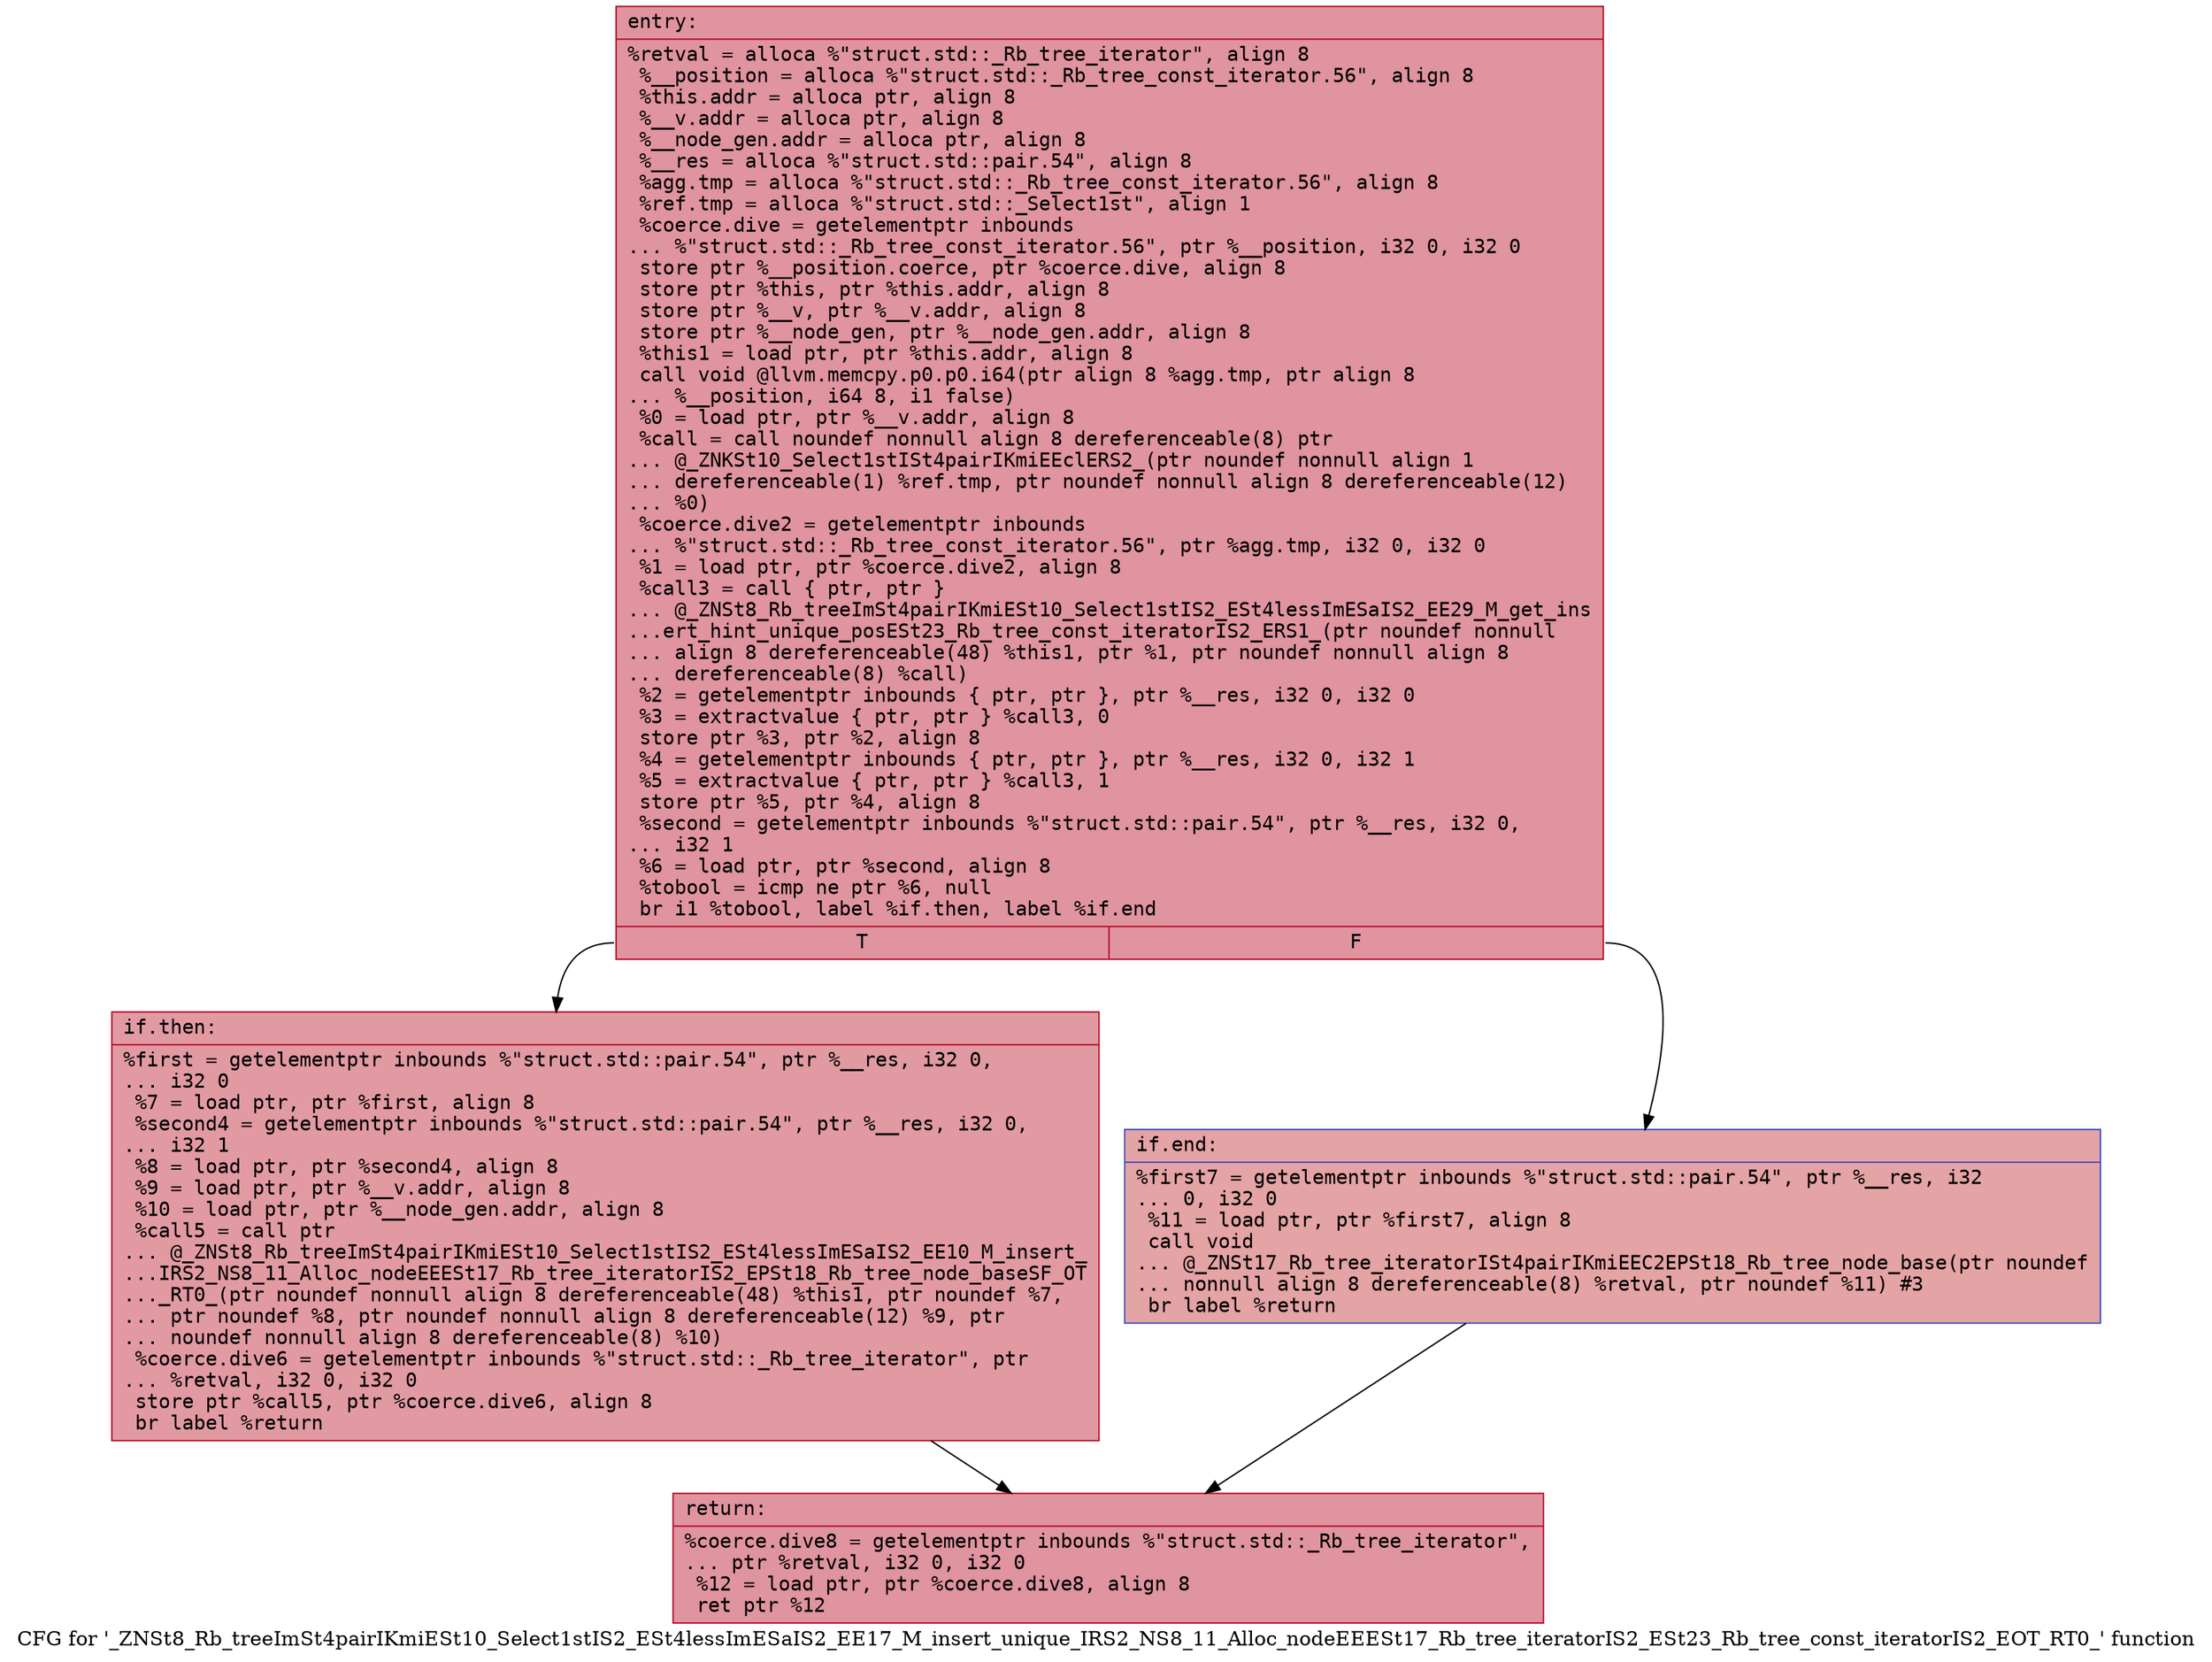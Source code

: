 digraph "CFG for '_ZNSt8_Rb_treeImSt4pairIKmiESt10_Select1stIS2_ESt4lessImESaIS2_EE17_M_insert_unique_IRS2_NS8_11_Alloc_nodeEEESt17_Rb_tree_iteratorIS2_ESt23_Rb_tree_const_iteratorIS2_EOT_RT0_' function" {
	label="CFG for '_ZNSt8_Rb_treeImSt4pairIKmiESt10_Select1stIS2_ESt4lessImESaIS2_EE17_M_insert_unique_IRS2_NS8_11_Alloc_nodeEEESt17_Rb_tree_iteratorIS2_ESt23_Rb_tree_const_iteratorIS2_EOT_RT0_' function";

	Node0x55dfe4be9f60 [shape=record,color="#b70d28ff", style=filled, fillcolor="#b70d2870" fontname="Courier",label="{entry:\l|  %retval = alloca %\"struct.std::_Rb_tree_iterator\", align 8\l  %__position = alloca %\"struct.std::_Rb_tree_const_iterator.56\", align 8\l  %this.addr = alloca ptr, align 8\l  %__v.addr = alloca ptr, align 8\l  %__node_gen.addr = alloca ptr, align 8\l  %__res = alloca %\"struct.std::pair.54\", align 8\l  %agg.tmp = alloca %\"struct.std::_Rb_tree_const_iterator.56\", align 8\l  %ref.tmp = alloca %\"struct.std::_Select1st\", align 1\l  %coerce.dive = getelementptr inbounds\l... %\"struct.std::_Rb_tree_const_iterator.56\", ptr %__position, i32 0, i32 0\l  store ptr %__position.coerce, ptr %coerce.dive, align 8\l  store ptr %this, ptr %this.addr, align 8\l  store ptr %__v, ptr %__v.addr, align 8\l  store ptr %__node_gen, ptr %__node_gen.addr, align 8\l  %this1 = load ptr, ptr %this.addr, align 8\l  call void @llvm.memcpy.p0.p0.i64(ptr align 8 %agg.tmp, ptr align 8\l... %__position, i64 8, i1 false)\l  %0 = load ptr, ptr %__v.addr, align 8\l  %call = call noundef nonnull align 8 dereferenceable(8) ptr\l... @_ZNKSt10_Select1stISt4pairIKmiEEclERS2_(ptr noundef nonnull align 1\l... dereferenceable(1) %ref.tmp, ptr noundef nonnull align 8 dereferenceable(12)\l... %0)\l  %coerce.dive2 = getelementptr inbounds\l... %\"struct.std::_Rb_tree_const_iterator.56\", ptr %agg.tmp, i32 0, i32 0\l  %1 = load ptr, ptr %coerce.dive2, align 8\l  %call3 = call \{ ptr, ptr \}\l... @_ZNSt8_Rb_treeImSt4pairIKmiESt10_Select1stIS2_ESt4lessImESaIS2_EE29_M_get_ins\l...ert_hint_unique_posESt23_Rb_tree_const_iteratorIS2_ERS1_(ptr noundef nonnull\l... align 8 dereferenceable(48) %this1, ptr %1, ptr noundef nonnull align 8\l... dereferenceable(8) %call)\l  %2 = getelementptr inbounds \{ ptr, ptr \}, ptr %__res, i32 0, i32 0\l  %3 = extractvalue \{ ptr, ptr \} %call3, 0\l  store ptr %3, ptr %2, align 8\l  %4 = getelementptr inbounds \{ ptr, ptr \}, ptr %__res, i32 0, i32 1\l  %5 = extractvalue \{ ptr, ptr \} %call3, 1\l  store ptr %5, ptr %4, align 8\l  %second = getelementptr inbounds %\"struct.std::pair.54\", ptr %__res, i32 0,\l... i32 1\l  %6 = load ptr, ptr %second, align 8\l  %tobool = icmp ne ptr %6, null\l  br i1 %tobool, label %if.then, label %if.end\l|{<s0>T|<s1>F}}"];
	Node0x55dfe4be9f60:s0 -> Node0x55dfe4beb450[tooltip="entry -> if.then\nProbability 62.50%" ];
	Node0x55dfe4be9f60:s1 -> Node0x55dfe4beb4c0[tooltip="entry -> if.end\nProbability 37.50%" ];
	Node0x55dfe4beb450 [shape=record,color="#b70d28ff", style=filled, fillcolor="#bb1b2c70" fontname="Courier",label="{if.then:\l|  %first = getelementptr inbounds %\"struct.std::pair.54\", ptr %__res, i32 0,\l... i32 0\l  %7 = load ptr, ptr %first, align 8\l  %second4 = getelementptr inbounds %\"struct.std::pair.54\", ptr %__res, i32 0,\l... i32 1\l  %8 = load ptr, ptr %second4, align 8\l  %9 = load ptr, ptr %__v.addr, align 8\l  %10 = load ptr, ptr %__node_gen.addr, align 8\l  %call5 = call ptr\l... @_ZNSt8_Rb_treeImSt4pairIKmiESt10_Select1stIS2_ESt4lessImESaIS2_EE10_M_insert_\l...IRS2_NS8_11_Alloc_nodeEEESt17_Rb_tree_iteratorIS2_EPSt18_Rb_tree_node_baseSF_OT\l..._RT0_(ptr noundef nonnull align 8 dereferenceable(48) %this1, ptr noundef %7,\l... ptr noundef %8, ptr noundef nonnull align 8 dereferenceable(12) %9, ptr\l... noundef nonnull align 8 dereferenceable(8) %10)\l  %coerce.dive6 = getelementptr inbounds %\"struct.std::_Rb_tree_iterator\", ptr\l... %retval, i32 0, i32 0\l  store ptr %call5, ptr %coerce.dive6, align 8\l  br label %return\l}"];
	Node0x55dfe4beb450 -> Node0x55dfe4bebfa0[tooltip="if.then -> return\nProbability 100.00%" ];
	Node0x55dfe4beb4c0 [shape=record,color="#3d50c3ff", style=filled, fillcolor="#c32e3170" fontname="Courier",label="{if.end:\l|  %first7 = getelementptr inbounds %\"struct.std::pair.54\", ptr %__res, i32\l... 0, i32 0\l  %11 = load ptr, ptr %first7, align 8\l  call void\l... @_ZNSt17_Rb_tree_iteratorISt4pairIKmiEEC2EPSt18_Rb_tree_node_base(ptr noundef\l... nonnull align 8 dereferenceable(8) %retval, ptr noundef %11) #3\l  br label %return\l}"];
	Node0x55dfe4beb4c0 -> Node0x55dfe4bebfa0[tooltip="if.end -> return\nProbability 100.00%" ];
	Node0x55dfe4bebfa0 [shape=record,color="#b70d28ff", style=filled, fillcolor="#b70d2870" fontname="Courier",label="{return:\l|  %coerce.dive8 = getelementptr inbounds %\"struct.std::_Rb_tree_iterator\",\l... ptr %retval, i32 0, i32 0\l  %12 = load ptr, ptr %coerce.dive8, align 8\l  ret ptr %12\l}"];
}
